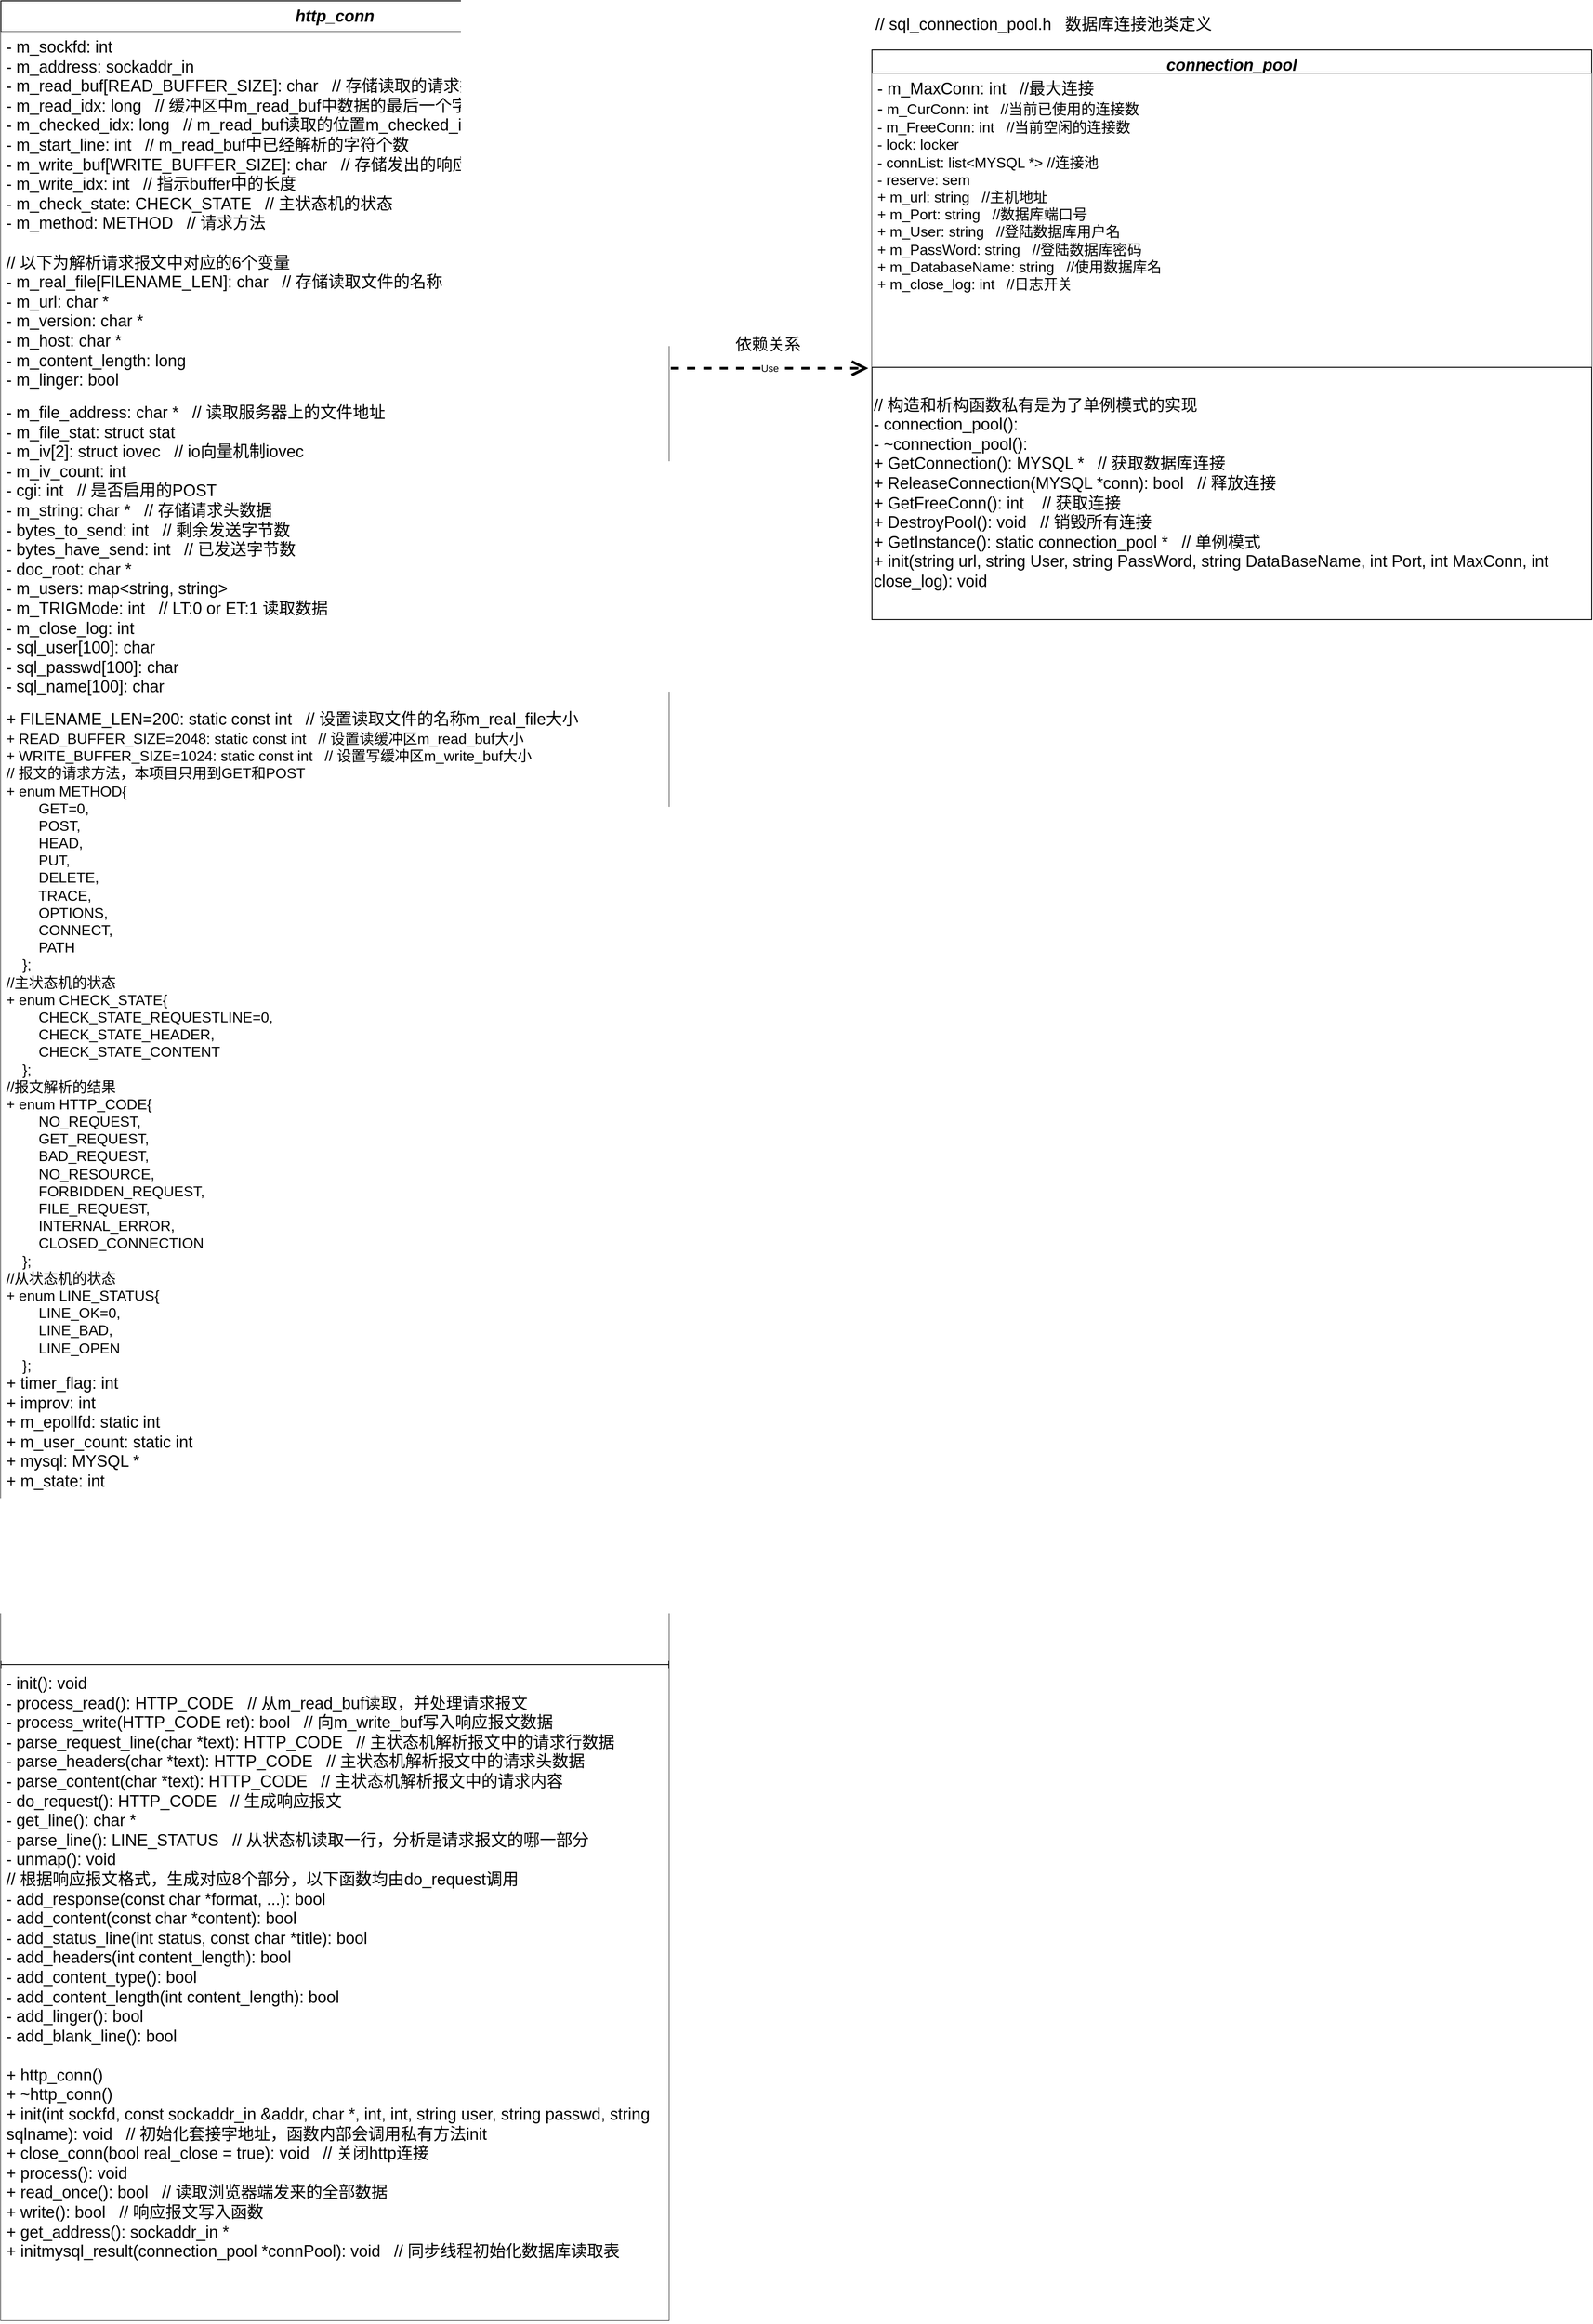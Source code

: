 <mxfile version="24.1.0" type="device">
  <diagram id="QL7vWzAphTCamUueaH8h" name="http_conn.h">
    <mxGraphModel dx="2995" dy="1818" grid="0" gridSize="10" guides="1" tooltips="1" connect="1" arrows="1" fold="1" page="1" pageScale="1" pageWidth="3300" pageHeight="4681" background="#FFFFFF" math="0" shadow="0">
      <root>
        <mxCell id="0" />
        <mxCell id="1" parent="0" />
        <mxCell id="kFiZ8T5etlvaJ8Wydk9r-1" value="&lt;font style=&quot;font-size: 18px;&quot;&gt;&lt;i&gt;http_conn&lt;/i&gt;&lt;/font&gt;" style="swimlane;fontStyle=1;align=center;verticalAlign=top;childLayout=stackLayout;horizontal=1;startSize=34;horizontalStack=0;resizeParent=1;resizeParentMax=0;resizeLast=0;collapsible=1;marginBottom=0;whiteSpace=wrap;html=1;" parent="1" vertex="1">
          <mxGeometry x="253" y="22" width="737" height="2557" as="geometry" />
        </mxCell>
        <mxCell id="kFiZ8T5etlvaJ8Wydk9r-2" value="&lt;div&gt;&lt;span style=&quot;font-size: 18px;&quot;&gt;- m_sockfd:&amp;nbsp;&lt;/span&gt;&lt;span style=&quot;font-size: 18px; background-color: initial;&quot;&gt;int&lt;/span&gt;&lt;span style=&quot;font-size: 18px; background-color: initial;&quot;&gt;&amp;nbsp;&lt;/span&gt;&lt;/div&gt;&lt;div&gt;&lt;span style=&quot;font-size: 18px;&quot;&gt;- m_address:&amp;nbsp;&lt;/span&gt;&lt;span style=&quot;font-size: 18px; background-color: initial;&quot;&gt;sockaddr_in&lt;/span&gt;&lt;/div&gt;&lt;div&gt;&lt;span style=&quot;font-size: 18px;&quot;&gt;- m_read_buf[READ_BUFFER_SIZE]:&amp;nbsp;&lt;/span&gt;&lt;span style=&quot;font-size: 18px; background-color: initial;&quot;&gt;char&lt;/span&gt;&lt;span style=&quot;font-size: 18px; background-color: initial;&quot;&gt;&amp;nbsp; &amp;nbsp;&lt;/span&gt;&lt;span style=&quot;font-size: 18px; background-color: initial;&quot;&gt;// 存储读取的请求报文数据&lt;/span&gt;&lt;/div&gt;&lt;div&gt;&lt;span style=&quot;font-size: 18px;&quot;&gt;- m_read_idx:&amp;nbsp;&lt;/span&gt;&lt;span style=&quot;font-size: 18px; background-color: initial;&quot;&gt;long&amp;nbsp; &amp;nbsp;&lt;/span&gt;&lt;span style=&quot;font-size: 18px; background-color: initial;&quot;&gt;// 缓冲区中m_read_buf中数据的最后一个字节的下一个位置&lt;/span&gt;&lt;/div&gt;&lt;div&gt;&lt;span style=&quot;font-size: 18px;&quot;&gt;- m_checked_idx:&amp;nbsp;&lt;/span&gt;&lt;span style=&quot;font-size: 18px; background-color: initial;&quot;&gt;long&amp;nbsp; &amp;nbsp;&lt;/span&gt;&lt;span style=&quot;font-size: 18px; background-color: initial;&quot;&gt;// m_read_buf读取的位置m_checked_idx&lt;/span&gt;&lt;/div&gt;&lt;div&gt;&lt;span style=&quot;font-size: 18px;&quot;&gt;- m_start_line:&amp;nbsp;&lt;/span&gt;&lt;span style=&quot;font-size: 18px; background-color: initial;&quot;&gt;int&amp;nbsp; &amp;nbsp;&lt;/span&gt;&lt;span style=&quot;font-size: 18px; background-color: initial;&quot;&gt;// m_read_buf中已经解析的字符个数&lt;/span&gt;&lt;/div&gt;&lt;div&gt;&lt;span style=&quot;font-size: 18px;&quot;&gt;- m_write_buf[WRITE_BUFFER_SIZE]:&amp;nbsp;&lt;/span&gt;&lt;span style=&quot;font-size: 18px; background-color: initial;&quot;&gt;char&amp;nbsp; &amp;nbsp;&lt;/span&gt;&lt;span style=&quot;font-size: 18px; background-color: initial;&quot;&gt;// 存储发出的响应报文数据&lt;/span&gt;&lt;/div&gt;&lt;div&gt;&lt;span style=&quot;font-size: 18px;&quot;&gt;- m_write_idx:&amp;nbsp;&lt;/span&gt;&lt;span style=&quot;font-size: 18px; background-color: initial;&quot;&gt;int&amp;nbsp; &amp;nbsp;&lt;/span&gt;&lt;span style=&quot;font-size: 18px; background-color: initial;&quot;&gt;// 指示buffer中的长度&lt;/span&gt;&lt;/div&gt;&lt;div&gt;&lt;span style=&quot;font-size: 18px;&quot;&gt;- m_check_state:&amp;nbsp;&lt;/span&gt;&lt;span style=&quot;font-size: 18px; background-color: initial;&quot;&gt;CHECK_STATE&amp;nbsp; &amp;nbsp;&lt;/span&gt;&lt;span style=&quot;font-size: 18px; background-color: initial;&quot;&gt;// 主状态机的状态&lt;/span&gt;&lt;/div&gt;&lt;div&gt;&lt;span style=&quot;font-size: 18px;&quot;&gt;- m_method:&amp;nbsp;&lt;/span&gt;&lt;span style=&quot;font-size: 18px; background-color: initial;&quot;&gt;METHOD&amp;nbsp; &amp;nbsp;&lt;/span&gt;&lt;span style=&quot;font-size: 18px; background-color: initial;&quot;&gt;// 请求方法&lt;/span&gt;&lt;/div&gt;&lt;div&gt;&lt;span style=&quot;font-size: 18px;&quot;&gt;&lt;br&gt;&lt;/span&gt;&lt;/div&gt;&lt;div&gt;&lt;span style=&quot;font-size: 18px;&quot;&gt;// 以下为解析请求报文中对应的6个变量&lt;/span&gt;&lt;/div&gt;&lt;div&gt;&lt;span style=&quot;font-size: 18px;&quot;&gt;- m_real_file[FILENAME_LEN]:&amp;nbsp;&lt;/span&gt;&lt;span style=&quot;font-size: 18px; background-color: initial;&quot;&gt;char&amp;nbsp; &amp;nbsp;&lt;/span&gt;&lt;span style=&quot;font-size: 18px; background-color: initial;&quot;&gt;// 存储读取文件的名称&lt;/span&gt;&lt;/div&gt;&lt;div&gt;&lt;span style=&quot;font-size: 18px;&quot;&gt;- m_url:&amp;nbsp;&lt;/span&gt;&lt;span style=&quot;font-size: 18px; background-color: initial;&quot;&gt;char *&lt;/span&gt;&lt;/div&gt;&lt;div&gt;&lt;span style=&quot;font-size: 18px;&quot;&gt;- m_version:&amp;nbsp;&lt;/span&gt;&lt;span style=&quot;font-size: 18px; background-color: initial;&quot;&gt;char *&lt;/span&gt;&lt;/div&gt;&lt;div&gt;&lt;span style=&quot;font-size: 18px;&quot;&gt;- m_host:&amp;nbsp;&lt;/span&gt;&lt;span style=&quot;font-size: 18px; background-color: initial;&quot;&gt;char *&lt;/span&gt;&lt;/div&gt;&lt;div&gt;&lt;span style=&quot;font-size: 18px;&quot;&gt;- m_content_length:&amp;nbsp;&lt;/span&gt;&lt;span style=&quot;font-size: 18px; background-color: initial;&quot;&gt;long&lt;/span&gt;&lt;/div&gt;&lt;div&gt;&lt;span style=&quot;font-size: 18px;&quot;&gt;- m_linger:&amp;nbsp;&lt;/span&gt;&lt;span style=&quot;font-size: 18px; background-color: initial;&quot;&gt;bool&lt;/span&gt;&lt;/div&gt;&lt;div&gt;&lt;br&gt;&lt;/div&gt;&lt;div&gt;&lt;span style=&quot;font-size: 18px;&quot;&gt;- m_file_address:&amp;nbsp;&lt;/span&gt;&lt;span style=&quot;font-size: 18px; background-color: initial;&quot;&gt;char *&lt;/span&gt;&lt;span style=&quot;font-size: 18px; background-color: initial;&quot;&gt;&amp;nbsp; &amp;nbsp;// 读取服务器上的文件地址&lt;/span&gt;&lt;/div&gt;&lt;div&gt;&lt;span style=&quot;font-size: 18px;&quot;&gt;- m_file_stat:&amp;nbsp;&lt;/span&gt;&lt;span style=&quot;font-size: 18px; background-color: initial;&quot;&gt;struct stat&lt;/span&gt;&lt;/div&gt;&lt;div&gt;&lt;span style=&quot;font-size: 18px;&quot;&gt;- m_iv[2]:&amp;nbsp;&lt;/span&gt;&lt;span style=&quot;font-size: 18px; background-color: initial;&quot;&gt;struct iovec&lt;/span&gt;&lt;span style=&quot;font-size: 18px; background-color: initial;&quot;&gt;&amp;nbsp; &amp;nbsp;// io向量机制iovec&lt;/span&gt;&lt;/div&gt;&lt;div&gt;&lt;span style=&quot;font-size: 18px;&quot;&gt;- m_iv_count:&lt;/span&gt;&lt;span style=&quot;font-size: 18px; background-color: initial;&quot;&gt;&amp;nbsp;&lt;/span&gt;&lt;span style=&quot;font-size: 18px; background-color: initial;&quot;&gt;int&lt;/span&gt;&lt;/div&gt;&lt;div&gt;&lt;span style=&quot;font-size: 18px;&quot;&gt;- cgi:&amp;nbsp;&lt;/span&gt;&lt;span style=&quot;font-size: 18px; background-color: initial;&quot;&gt;int&lt;/span&gt;&lt;span style=&quot;font-size: 18px; background-color: initial;&quot;&gt;&amp;nbsp; &amp;nbsp;/&lt;/span&gt;&lt;span style=&quot;font-size: 18px; background-color: initial;&quot;&gt;/ 是否启用的POST&lt;/span&gt;&lt;/div&gt;&lt;div&gt;&lt;span style=&quot;font-size: 18px;&quot;&gt;- m_string:&amp;nbsp;&lt;/span&gt;&lt;span style=&quot;font-size: 18px; background-color: initial;&quot;&gt;char *&lt;/span&gt;&lt;span style=&quot;font-size: 18px; background-color: initial;&quot;&gt;&amp;nbsp;&amp;nbsp; // 存储请求头数据&lt;/span&gt;&lt;/div&gt;&lt;div&gt;&lt;span style=&quot;font-size: 18px;&quot;&gt;- bytes_to_send:&amp;nbsp;&lt;/span&gt;&lt;span style=&quot;font-size: 18px; background-color: initial;&quot;&gt;int&lt;/span&gt;&lt;span style=&quot;font-size: 18px; background-color: initial;&quot;&gt;&amp;nbsp; &amp;nbsp;// 剩余发送字节数&lt;/span&gt;&lt;/div&gt;&lt;div&gt;&lt;span style=&quot;font-size: 18px;&quot;&gt;- bytes_have_send:&amp;nbsp;&lt;/span&gt;&lt;span style=&quot;font-size: 18px; background-color: initial;&quot;&gt;int&amp;nbsp;&lt;/span&gt;&lt;span style=&quot;font-size: 18px; background-color: initial;&quot;&gt;&amp;nbsp;&amp;nbsp;// 已发送字节数&lt;/span&gt;&lt;/div&gt;&lt;div&gt;&lt;span style=&quot;font-size: 18px;&quot;&gt;- doc_root:&amp;nbsp;&lt;/span&gt;&lt;span style=&quot;font-size: 18px; background-color: initial;&quot;&gt;char *&lt;/span&gt;&lt;/div&gt;&lt;div&gt;&lt;span style=&quot;font-size: 18px;&quot;&gt;- m_users:&amp;nbsp;&lt;/span&gt;&lt;span style=&quot;font-size: 18px; background-color: initial;&quot;&gt;map&amp;lt;string, string&amp;gt;&lt;/span&gt;&lt;/div&gt;&lt;div&gt;&lt;span style=&quot;font-size: 18px;&quot;&gt;- m_TRIGMode:&lt;/span&gt;&lt;span style=&quot;font-size: 18px; background-color: initial;&quot;&gt;&amp;nbsp;&lt;/span&gt;&lt;span style=&quot;font-size: 18px; background-color: initial;&quot;&gt;int&lt;/span&gt;&lt;span style=&quot;font-size: 18px; background-color: initial;&quot;&gt;&amp;nbsp; &amp;nbsp;// LT:0 or ET:1 读取数据&lt;/span&gt;&lt;/div&gt;&lt;div&gt;&lt;span style=&quot;font-size: 18px;&quot;&gt;- m_close_log:&amp;nbsp;&lt;/span&gt;&lt;span style=&quot;font-size: 18px; background-color: initial;&quot;&gt;int&lt;/span&gt;&lt;/div&gt;&lt;div&gt;&lt;span style=&quot;font-size: 18px; background-color: initial;&quot;&gt;- sql_user[100]:&amp;nbsp;&lt;/span&gt;&lt;span style=&quot;font-size: 18px; background-color: initial;&quot;&gt;char&lt;/span&gt;&lt;br&gt;&lt;/div&gt;&lt;div&gt;&lt;span style=&quot;font-size: 18px;&quot;&gt;- sql_passwd[100]:&amp;nbsp;&lt;/span&gt;&lt;span style=&quot;font-size: 18px; background-color: initial;&quot;&gt;char&lt;/span&gt;&lt;/div&gt;&lt;div&gt;&lt;span style=&quot;font-size: 18px;&quot;&gt;- sql_name[100]:&amp;nbsp;&lt;/span&gt;&lt;span style=&quot;font-size: 18px; background-color: initial;&quot;&gt;char&lt;/span&gt;&lt;/div&gt;&lt;div&gt;&lt;br&gt;&lt;/div&gt;&lt;div&gt;&lt;div&gt;&lt;font style=&quot;font-size: 18px;&quot;&gt;+ FILENAME_LEN=200:&amp;nbsp;&lt;span style=&quot;background-color: initial;&quot;&gt;static const int&lt;/span&gt;&lt;font style=&quot;background-color: initial;&quot;&gt;&amp;nbsp;&amp;nbsp;&amp;nbsp;&lt;/font&gt;&lt;span style=&quot;background-color: initial;&quot;&gt;// 设置读取文件的名称m_real_file大小&lt;/span&gt;&lt;/font&gt;&lt;/div&gt;&lt;div&gt;&lt;font size=&quot;3&quot;&gt;+ READ_BUFFER_SIZE=2048:&amp;nbsp;&lt;span style=&quot;background-color: initial;&quot;&gt;static const int&amp;nbsp; &amp;nbsp;&lt;/span&gt;&lt;span style=&quot;background-color: initial;&quot;&gt;// 设置读缓冲区m_read_buf大小&lt;/span&gt;&lt;/font&gt;&lt;/div&gt;&lt;div&gt;&lt;font size=&quot;3&quot;&gt;+ WRITE_BUFFER_SIZE=1024:&amp;nbsp;&lt;span style=&quot;background-color: initial;&quot;&gt;static const int&amp;nbsp; &amp;nbsp;&lt;/span&gt;&lt;span style=&quot;background-color: initial;&quot;&gt;// 设置写缓冲区m_write_buf大小&lt;/span&gt;&lt;/font&gt;&lt;/div&gt;&lt;div&gt;&lt;font size=&quot;3&quot;&gt;// 报文的请求方法，本项目只用到GET和POST&lt;/font&gt;&lt;/div&gt;&lt;div&gt;&lt;font size=&quot;3&quot;&gt;+ enum METHOD{&lt;/font&gt;&lt;/div&gt;&lt;div&gt;&lt;font size=&quot;3&quot;&gt;&amp;nbsp; &amp;nbsp; &amp;nbsp; &amp;nbsp; GET=0,&lt;/font&gt;&lt;/div&gt;&lt;div&gt;&lt;font size=&quot;3&quot;&gt;&amp;nbsp; &amp;nbsp; &amp;nbsp; &amp;nbsp; POST,&lt;/font&gt;&lt;/div&gt;&lt;div&gt;&lt;font size=&quot;3&quot;&gt;&amp;nbsp; &amp;nbsp; &amp;nbsp; &amp;nbsp; HEAD,&lt;/font&gt;&lt;/div&gt;&lt;div&gt;&lt;font size=&quot;3&quot;&gt;&amp;nbsp; &amp;nbsp; &amp;nbsp; &amp;nbsp; PUT,&lt;/font&gt;&lt;/div&gt;&lt;div&gt;&lt;font size=&quot;3&quot;&gt;&amp;nbsp; &amp;nbsp; &amp;nbsp; &amp;nbsp; DELETE,&lt;/font&gt;&lt;/div&gt;&lt;div&gt;&lt;font size=&quot;3&quot;&gt;&amp;nbsp; &amp;nbsp; &amp;nbsp; &amp;nbsp; TRACE,&lt;/font&gt;&lt;/div&gt;&lt;div&gt;&lt;font size=&quot;3&quot;&gt;&amp;nbsp; &amp;nbsp; &amp;nbsp; &amp;nbsp; OPTIONS,&lt;/font&gt;&lt;/div&gt;&lt;div&gt;&lt;font size=&quot;3&quot;&gt;&amp;nbsp; &amp;nbsp; &amp;nbsp; &amp;nbsp; CONNECT,&lt;/font&gt;&lt;/div&gt;&lt;div&gt;&lt;font size=&quot;3&quot;&gt;&amp;nbsp; &amp;nbsp; &amp;nbsp; &amp;nbsp; PATH&lt;/font&gt;&lt;/div&gt;&lt;div&gt;&lt;font size=&quot;3&quot;&gt;&amp;nbsp; &amp;nbsp; };&lt;/font&gt;&lt;/div&gt;&lt;div&gt;&lt;font size=&quot;3&quot;&gt;//主状态机的状态&lt;/font&gt;&lt;/div&gt;&lt;div&gt;&lt;font size=&quot;3&quot;&gt;+ enum CHECK_STATE{&lt;/font&gt;&lt;/div&gt;&lt;div&gt;&lt;font size=&quot;3&quot;&gt;&amp;nbsp; &amp;nbsp; &amp;nbsp; &amp;nbsp; CHECK_STATE_REQUESTLINE=0,&lt;/font&gt;&lt;/div&gt;&lt;div&gt;&lt;font size=&quot;3&quot;&gt;&amp;nbsp; &amp;nbsp; &amp;nbsp; &amp;nbsp; CHECK_STATE_HEADER,&lt;/font&gt;&lt;/div&gt;&lt;div&gt;&lt;font size=&quot;3&quot;&gt;&amp;nbsp; &amp;nbsp; &amp;nbsp; &amp;nbsp; CHECK_STATE_CONTENT&lt;/font&gt;&lt;/div&gt;&lt;div&gt;&lt;font size=&quot;3&quot;&gt;&amp;nbsp; &amp;nbsp; };&lt;/font&gt;&lt;/div&gt;&lt;div&gt;&lt;font size=&quot;3&quot;&gt;//报文解析的结果&lt;/font&gt;&lt;/div&gt;&lt;div&gt;&lt;font size=&quot;3&quot;&gt;+ enum HTTP_CODE{&lt;/font&gt;&lt;/div&gt;&lt;div&gt;&lt;font size=&quot;3&quot;&gt;&amp;nbsp; &amp;nbsp; &amp;nbsp; &amp;nbsp; NO_REQUEST,&lt;/font&gt;&lt;/div&gt;&lt;div&gt;&lt;font size=&quot;3&quot;&gt;&amp;nbsp; &amp;nbsp; &amp;nbsp; &amp;nbsp; GET_REQUEST,&lt;/font&gt;&lt;/div&gt;&lt;div&gt;&lt;font size=&quot;3&quot;&gt;&amp;nbsp; &amp;nbsp; &amp;nbsp; &amp;nbsp; BAD_REQUEST,&lt;/font&gt;&lt;/div&gt;&lt;div&gt;&lt;font size=&quot;3&quot;&gt;&amp;nbsp; &amp;nbsp; &amp;nbsp; &amp;nbsp; NO_RESOURCE,&lt;/font&gt;&lt;/div&gt;&lt;div&gt;&lt;font size=&quot;3&quot;&gt;&amp;nbsp; &amp;nbsp; &amp;nbsp; &amp;nbsp; FORBIDDEN_REQUEST,&lt;/font&gt;&lt;/div&gt;&lt;div&gt;&lt;font size=&quot;3&quot;&gt;&amp;nbsp; &amp;nbsp; &amp;nbsp; &amp;nbsp; FILE_REQUEST,&lt;/font&gt;&lt;/div&gt;&lt;div&gt;&lt;font size=&quot;3&quot;&gt;&amp;nbsp; &amp;nbsp; &amp;nbsp; &amp;nbsp; INTERNAL_ERROR,&lt;/font&gt;&lt;/div&gt;&lt;div&gt;&lt;font size=&quot;3&quot;&gt;&amp;nbsp; &amp;nbsp; &amp;nbsp; &amp;nbsp; CLOSED_CONNECTION&lt;/font&gt;&lt;/div&gt;&lt;div&gt;&lt;font size=&quot;3&quot;&gt;&amp;nbsp; &amp;nbsp; };&lt;/font&gt;&lt;/div&gt;&lt;div&gt;&lt;font size=&quot;3&quot;&gt;//从状态机的状态&lt;/font&gt;&lt;/div&gt;&lt;div&gt;&lt;font size=&quot;3&quot;&gt;+ enum LINE_STATUS{&lt;/font&gt;&lt;/div&gt;&lt;div&gt;&lt;font size=&quot;3&quot;&gt;&amp;nbsp; &amp;nbsp; &amp;nbsp; &amp;nbsp; LINE_OK=0,&lt;/font&gt;&lt;/div&gt;&lt;div&gt;&lt;font size=&quot;3&quot;&gt;&amp;nbsp; &amp;nbsp; &amp;nbsp; &amp;nbsp; LINE_BAD,&lt;/font&gt;&lt;/div&gt;&lt;div&gt;&lt;font size=&quot;3&quot;&gt;&amp;nbsp; &amp;nbsp; &amp;nbsp; &amp;nbsp; LINE_OPEN&lt;/font&gt;&lt;/div&gt;&lt;div&gt;&lt;font size=&quot;3&quot;&gt;&amp;nbsp; &amp;nbsp; };&lt;/font&gt;&lt;/div&gt;&lt;/div&gt;&lt;div&gt;&lt;span style=&quot;background-color: initial; font-size: 18px;&quot;&gt;&lt;div style=&quot;&quot;&gt;+ timer_flag:&amp;nbsp;&lt;span style=&quot;background-color: initial;&quot;&gt;int&lt;/span&gt;&lt;/div&gt;&lt;/span&gt;&lt;span style=&quot;background-color: initial; font-size: 18px;&quot;&gt;&lt;div style=&quot;&quot;&gt;+ improv:&amp;nbsp;&lt;span style=&quot;background-color: initial;&quot;&gt;int&lt;/span&gt;&lt;/div&gt;&lt;/span&gt;&lt;/div&gt;&lt;div&gt;&lt;span style=&quot;background-color: initial; font-size: 18px;&quot;&gt;&lt;div style=&quot;&quot;&gt;+ m_epollfd:&amp;nbsp;&lt;span style=&quot;background-color: initial;&quot;&gt;static int&lt;/span&gt;&lt;/div&gt;&lt;/span&gt;&lt;span style=&quot;background-color: initial; font-size: 18px;&quot;&gt;&lt;div style=&quot;&quot;&gt;+ m_user_count:&amp;nbsp;&lt;span style=&quot;background-color: initial;&quot;&gt;static int&lt;/span&gt;&lt;/div&gt;&lt;/span&gt;&lt;span style=&quot;background-color: initial; font-size: 18px;&quot;&gt;&lt;div style=&quot;&quot;&gt;+ mysql:&amp;nbsp;&lt;span style=&quot;background-color: initial;&quot;&gt;MYSQL *&lt;/span&gt;&lt;/div&gt;&lt;/span&gt;&lt;span style=&quot;background-color: initial; font-size: 18px;&quot;&gt;&lt;div style=&quot;&quot;&gt;+ m_state:&amp;nbsp;&lt;span style=&quot;background-color: initial;&quot;&gt;int&lt;/span&gt;&lt;/div&gt;&lt;/span&gt;&lt;/div&gt;" style="text;strokeColor=none;fillColor=default;align=left;verticalAlign=top;spacingLeft=4;spacingRight=4;overflow=hidden;rotatable=0;points=[[0,0.5],[1,0.5]];portConstraint=eastwest;whiteSpace=wrap;html=1;" parent="kFiZ8T5etlvaJ8Wydk9r-1" vertex="1">
          <mxGeometry y="34" width="737" height="1796" as="geometry" />
        </mxCell>
        <mxCell id="kFiZ8T5etlvaJ8Wydk9r-3" value="" style="line;strokeWidth=1;fillColor=none;align=left;verticalAlign=middle;spacingTop=-1;spacingLeft=3;spacingRight=3;rotatable=0;labelPosition=right;points=[];portConstraint=eastwest;strokeColor=inherit;" parent="kFiZ8T5etlvaJ8Wydk9r-1" vertex="1">
          <mxGeometry y="1830" width="737" height="8" as="geometry" />
        </mxCell>
        <mxCell id="kFiZ8T5etlvaJ8Wydk9r-4" value="&lt;div&gt;&lt;font style=&quot;font-size: 18px;&quot;&gt;&lt;div style=&quot;&quot;&gt;- init():&amp;nbsp;&lt;span style=&quot;background-color: initial;&quot;&gt;void&lt;/span&gt;&lt;/div&gt;&lt;div style=&quot;&quot;&gt;&lt;span style=&quot;background-color: initial;&quot;&gt;- process_read():&amp;nbsp;&lt;/span&gt;&lt;span style=&quot;background-color: initial;&quot;&gt;HTTP_CODE&amp;nbsp; &amp;nbsp;&lt;/span&gt;&lt;span style=&quot;background-color: initial;&quot;&gt;// 从m_read_buf读取，并处理请求报文&lt;/span&gt;&lt;/div&gt;&lt;div style=&quot;&quot;&gt;- process_write(HTTP_CODE ret):&amp;nbsp;&lt;span style=&quot;background-color: initial;&quot;&gt;bool&amp;nbsp; &amp;nbsp;&lt;/span&gt;&lt;span style=&quot;background-color: initial;&quot;&gt;// 向m_write_buf写入响应报文数据&lt;/span&gt;&lt;/div&gt;&lt;div style=&quot;&quot;&gt;- parse_request_line(char *text):&amp;nbsp;&lt;span style=&quot;background-color: initial;&quot;&gt;HTTP_CODE&amp;nbsp; &amp;nbsp;&lt;/span&gt;&lt;span style=&quot;background-color: initial;&quot;&gt;// 主状态机解析报文中的请求行数据&lt;/span&gt;&lt;/div&gt;&lt;div style=&quot;&quot;&gt;- parse_headers(char *text):&amp;nbsp;&lt;span style=&quot;background-color: initial;&quot;&gt;HTTP_CODE&amp;nbsp; &amp;nbsp;&lt;/span&gt;&lt;span style=&quot;background-color: initial;&quot;&gt;// 主状态机解析报文中的请求头数据&lt;/span&gt;&lt;/div&gt;&lt;div style=&quot;&quot;&gt;- parse_content(char *text):&amp;nbsp;&lt;span style=&quot;background-color: initial;&quot;&gt;HTTP_CODE&amp;nbsp; &amp;nbsp;&lt;/span&gt;&lt;span style=&quot;background-color: initial;&quot;&gt;// 主状态机解析报文中的请求内容&lt;/span&gt;&lt;/div&gt;&lt;div style=&quot;&quot;&gt;- do_request():&amp;nbsp;&lt;span style=&quot;background-color: initial;&quot;&gt;HTTP_CODE&amp;nbsp; &amp;nbsp;&lt;/span&gt;&lt;span style=&quot;background-color: initial;&quot;&gt;// 生成响应报文&lt;/span&gt;&lt;/div&gt;&lt;div style=&quot;&quot;&gt;- get_line():&amp;nbsp;&lt;span style=&quot;background-color: initial;&quot;&gt;char *&lt;/span&gt;&lt;/div&gt;&lt;div style=&quot;&quot;&gt;- parse_line():&lt;span style=&quot;background-color: initial;&quot;&gt;&amp;nbsp;&lt;/span&gt;&lt;span style=&quot;background-color: initial;&quot;&gt;LINE_STATUS&amp;nbsp; &amp;nbsp;&lt;/span&gt;&lt;span style=&quot;background-color: initial;&quot;&gt;// 从状态机读取一行，分析是请求报文的哪一部分&lt;/span&gt;&lt;/div&gt;&lt;div style=&quot;&quot;&gt;- unmap():&amp;nbsp;&lt;span style=&quot;background-color: initial;&quot;&gt;void&lt;/span&gt;&lt;/div&gt;&lt;div style=&quot;&quot;&gt;&lt;span style=&quot;background-color: initial;&quot;&gt;// 根据响应报文格式，生成对应8个部分，以下函数均由do_request调用&lt;/span&gt;&lt;/div&gt;&lt;div style=&quot;&quot;&gt;&lt;span style=&quot;background-color: initial;&quot;&gt;- add_response(const char *format, ...):&amp;nbsp;&lt;/span&gt;&lt;span style=&quot;background-color: initial;&quot;&gt;bool&lt;/span&gt;&lt;/div&gt;&lt;div style=&quot;&quot;&gt;- add_content(const char *content):&amp;nbsp;&lt;span style=&quot;background-color: initial;&quot;&gt;bool&lt;/span&gt;&lt;/div&gt;&lt;div style=&quot;&quot;&gt;- add_status_line(int status, const char *title):&amp;nbsp;&lt;span style=&quot;background-color: initial;&quot;&gt;bool&lt;/span&gt;&lt;/div&gt;&lt;div style=&quot;&quot;&gt;- add_headers(int content_length):&amp;nbsp;&lt;span style=&quot;background-color: initial;&quot;&gt;bool&lt;/span&gt;&lt;/div&gt;&lt;div style=&quot;&quot;&gt;- add_content_type():&amp;nbsp;&lt;span style=&quot;background-color: initial;&quot;&gt;bool&lt;/span&gt;&lt;/div&gt;&lt;div style=&quot;&quot;&gt;- add_content_length(int content_length):&amp;nbsp;&lt;span style=&quot;background-color: initial;&quot;&gt;bool&lt;/span&gt;&lt;/div&gt;&lt;div style=&quot;&quot;&gt;- add_linger():&amp;nbsp;&lt;span style=&quot;background-color: initial;&quot;&gt;bool&lt;/span&gt;&lt;span style=&quot;background-color: initial;&quot;&gt;&amp;nbsp;&lt;/span&gt;&lt;/div&gt;&lt;div style=&quot;&quot;&gt;- add_blank_line():&amp;nbsp;&lt;span style=&quot;background-color: initial;&quot;&gt;bool&lt;/span&gt;&lt;/div&gt;&lt;/font&gt;&lt;/div&gt;&lt;font style=&quot;font-size: 18px;&quot;&gt;&lt;div&gt;&lt;font style=&quot;font-size: 18px;&quot;&gt;&lt;br&gt;&lt;/font&gt;&lt;/div&gt;+&amp;nbsp;&lt;/font&gt;&lt;span style=&quot;background-color: initial; font-size: 18px;&quot;&gt;http_conn()&lt;/span&gt;&lt;div&gt;&lt;span style=&quot;font-size: 18px;&quot;&gt;+ ~http_conn()&lt;/span&gt;&lt;/div&gt;&lt;div&gt;&lt;div style=&quot;&quot;&gt;&lt;span style=&quot;font-size: 18px;&quot;&gt;+ init(int sockfd, const sockaddr_in &amp;amp;addr, char *, int, int, string user, string passwd, string sqlname):&amp;nbsp;&lt;/span&gt;&lt;span style=&quot;font-size: 18px; background-color: initial;&quot;&gt;void&lt;/span&gt;&lt;span style=&quot;background-color: initial; font-size: 18px;&quot;&gt;&amp;nbsp;&amp;nbsp;&amp;nbsp;&lt;/span&gt;&lt;span style=&quot;background-color: initial; font-size: 18px;&quot;&gt;// 初始化套接字地址，函数内部会调用私有方法init&lt;/span&gt;&lt;/div&gt;&lt;div style=&quot;&quot;&gt;&lt;span style=&quot;font-size: 18px;&quot;&gt;+ close_conn(bool real_close = true):&amp;nbsp;&lt;/span&gt;&lt;span style=&quot;font-size: 18px; background-color: initial;&quot;&gt;void&amp;nbsp; &amp;nbsp;&lt;/span&gt;&lt;span style=&quot;font-size: 18px; background-color: initial;&quot;&gt;// 关闭http连接&lt;/span&gt;&lt;/div&gt;&lt;div style=&quot;&quot;&gt;&lt;span style=&quot;font-size: 18px;&quot;&gt;+ process():&amp;nbsp;&lt;/span&gt;&lt;span style=&quot;font-size: 18px; background-color: initial;&quot;&gt;void&lt;/span&gt;&lt;/div&gt;&lt;div style=&quot;&quot;&gt;&lt;span style=&quot;font-size: 18px;&quot;&gt;+ read_once():&amp;nbsp;&lt;/span&gt;&lt;span style=&quot;font-size: 18px; background-color: initial;&quot;&gt;bool&amp;nbsp; &amp;nbsp;&lt;/span&gt;&lt;span style=&quot;font-size: 18px; background-color: initial;&quot;&gt;// 读取浏览器端发来的全部数据&lt;/span&gt;&lt;/div&gt;&lt;div style=&quot;&quot;&gt;&lt;span style=&quot;font-size: 18px;&quot;&gt;+ write():&amp;nbsp;&lt;/span&gt;&lt;span style=&quot;font-size: 18px; background-color: initial;&quot;&gt;bool&amp;nbsp; &amp;nbsp;&lt;/span&gt;&lt;span style=&quot;font-size: 18px; background-color: initial;&quot;&gt;// 响应报文写入函数&lt;/span&gt;&lt;/div&gt;&lt;div style=&quot;&quot;&gt;&lt;span style=&quot;font-size: 18px;&quot;&gt;+ get_address():&amp;nbsp;&lt;/span&gt;&lt;span style=&quot;font-size: 18px; background-color: initial;&quot;&gt;sockaddr_in *&lt;/span&gt;&lt;/div&gt;&lt;div style=&quot;&quot;&gt;&lt;span style=&quot;font-size: 18px;&quot;&gt;+ initmysql_result(connection_pool *connPool):&amp;nbsp;&lt;/span&gt;&lt;span style=&quot;font-size: 18px; background-color: initial;&quot;&gt;void&lt;/span&gt;&lt;span style=&quot;font-size: 18px; background-color: initial;&quot;&gt;&amp;nbsp; &amp;nbsp;&lt;/span&gt;&lt;span style=&quot;font-size: 18px; background-color: initial;&quot;&gt;// 同步线程初始化数据库读取表&lt;/span&gt;&lt;/div&gt;&lt;/div&gt;" style="text;strokeColor=none;fillColor=default;align=left;verticalAlign=top;spacingLeft=4;spacingRight=4;overflow=hidden;rotatable=0;points=[[0,0.5],[1,0.5]];portConstraint=eastwest;whiteSpace=wrap;html=1;" parent="kFiZ8T5etlvaJ8Wydk9r-1" vertex="1">
          <mxGeometry y="1838" width="737" height="719" as="geometry" />
        </mxCell>
        <mxCell id="u1rLsa5x6RSLiB4-4Iap-1" value="" style="group" parent="1" vertex="1" connectable="0">
          <mxGeometry x="1208" y="31" width="800" height="673" as="geometry" />
        </mxCell>
        <mxCell id="u1rLsa5x6RSLiB4-4Iap-2" value="&lt;font style=&quot;font-size: 18px;&quot;&gt;&lt;i&gt;connection_pool&lt;/i&gt;&lt;/font&gt;" style="swimlane;fontStyle=1;align=center;verticalAlign=top;childLayout=stackLayout;horizontal=1;startSize=26;horizontalStack=0;resizeParent=1;resizeParentMax=0;resizeLast=0;collapsible=1;marginBottom=0;whiteSpace=wrap;html=1;" parent="u1rLsa5x6RSLiB4-4Iap-1" vertex="1">
          <mxGeometry x="6" y="45" width="794" height="628" as="geometry" />
        </mxCell>
        <mxCell id="u1rLsa5x6RSLiB4-4Iap-3" value="&lt;div&gt;&lt;font style=&quot;font-size: 18px;&quot;&gt;- m_MaxConn:&amp;nbsp;&lt;/font&gt;&lt;span style=&quot;font-size: 18px; background-color: initial;&quot;&gt;int&amp;nbsp;&lt;/span&gt;&lt;span style=&quot;font-size: 18px; background-color: initial;&quot;&gt;&amp;nbsp;&amp;nbsp;//最大连接&lt;/span&gt;&lt;/div&gt;&lt;div&gt;&lt;span style=&quot;background-color: initial; font-size: 18px;&quot;&gt;-&lt;/span&gt;&lt;span style=&quot;font-size: medium; background-color: initial;&quot;&gt; m_CurConn:&amp;nbsp;&lt;/span&gt;&lt;span style=&quot;font-size: medium; background-color: initial;&quot;&gt;int&amp;nbsp;&lt;/span&gt;&lt;span style=&quot;background-color: initial; font-size: medium;&quot;&gt;&amp;nbsp;&amp;nbsp;//当前已使用的连接数&lt;/span&gt;&lt;/div&gt;&lt;div&gt;&lt;span style=&quot;white-space: normal;&quot;&gt;&lt;font size=&quot;3&quot;&gt;- m_FreeConn:&amp;nbsp;&lt;/font&gt;&lt;/span&gt;&lt;span style=&quot;font-size: medium; background-color: initial;&quot;&gt;int&lt;/span&gt;&lt;span style=&quot;font-size: medium; background-color: initial;&quot;&gt;&amp;nbsp; &amp;nbsp;//当前空闲的连接数&lt;/span&gt;&lt;/div&gt;&lt;div&gt;&lt;span style=&quot;white-space: normal;&quot;&gt;&lt;font size=&quot;3&quot;&gt;- lock:&amp;nbsp;&lt;/font&gt;&lt;/span&gt;&lt;span style=&quot;font-size: medium; background-color: initial;&quot;&gt;locker&lt;/span&gt;&lt;/div&gt;&lt;div&gt;&lt;span style=&quot;white-space: normal;&quot;&gt;&lt;font size=&quot;3&quot;&gt;- connList:&amp;nbsp;&lt;/font&gt;&lt;/span&gt;&lt;span style=&quot;font-size: medium; background-color: initial;&quot;&gt;list&amp;lt;MYSQL *&amp;gt;&lt;/span&gt;&lt;span style=&quot;font-size: medium; background-color: initial;&quot;&gt;&amp;nbsp;//连接池&lt;/span&gt;&lt;/div&gt;&lt;div&gt;&lt;span style=&quot;white-space: normal;&quot;&gt;&lt;font size=&quot;3&quot;&gt;- reserve:&amp;nbsp;&lt;/font&gt;&lt;/span&gt;&lt;span style=&quot;font-size: medium; background-color: initial;&quot;&gt;sem&lt;/span&gt;&lt;/div&gt;&lt;div&gt;&lt;span style=&quot;background-color: initial;&quot;&gt;&lt;font size=&quot;3&quot;&gt;&lt;div style=&quot;&quot;&gt;+ m_url:&amp;nbsp;&lt;span style=&quot;background-color: initial;&quot;&gt;string&amp;nbsp; &amp;nbsp;&lt;/span&gt;&lt;span style=&quot;background-color: initial;&quot;&gt;//主机地址&lt;/span&gt;&lt;/div&gt;&lt;/font&gt;&lt;/span&gt;&lt;span style=&quot;background-color: initial;&quot;&gt;&lt;font size=&quot;3&quot;&gt;&lt;div style=&quot;&quot;&gt;+ m_Port:&lt;span style=&quot;background-color: initial;&quot;&gt;&amp;nbsp;&lt;/span&gt;&lt;span style=&quot;background-color: initial;&quot;&gt;string&amp;nbsp; &amp;nbsp;&lt;/span&gt;&lt;span style=&quot;background-color: initial;&quot;&gt;//数据库端口号&lt;/span&gt;&lt;/div&gt;&lt;/font&gt;&lt;/span&gt;&lt;span style=&quot;background-color: initial;&quot;&gt;&lt;font size=&quot;3&quot;&gt;&lt;div style=&quot;&quot;&gt;+ m_User:&amp;nbsp;&lt;span style=&quot;background-color: initial;&quot;&gt;string&amp;nbsp; &amp;nbsp;&lt;/span&gt;&lt;span style=&quot;background-color: initial;&quot;&gt;//登陆数据库用户名&lt;/span&gt;&lt;/div&gt;&lt;/font&gt;&lt;/span&gt;&lt;span style=&quot;background-color: initial;&quot;&gt;&lt;font size=&quot;3&quot;&gt;&lt;div style=&quot;&quot;&gt;+ m_PassWord:&amp;nbsp;&lt;span style=&quot;background-color: initial;&quot;&gt;string&amp;nbsp; &amp;nbsp;&lt;/span&gt;&lt;span style=&quot;background-color: initial;&quot;&gt;//登陆数据库密码&lt;/span&gt;&lt;/div&gt;&lt;/font&gt;&lt;/span&gt;&lt;span style=&quot;background-color: initial;&quot;&gt;&lt;font size=&quot;3&quot;&gt;&lt;div style=&quot;&quot;&gt;+ m_DatabaseName:&amp;nbsp;&lt;span style=&quot;background-color: initial;&quot;&gt;string&lt;/span&gt;&lt;span style=&quot;background-color: initial;&quot;&gt;&amp;nbsp; &amp;nbsp;&lt;/span&gt;&lt;span style=&quot;background-color: initial;&quot;&gt;//使用数据库名&lt;/span&gt;&lt;/div&gt;&lt;/font&gt;&lt;/span&gt;&lt;span style=&quot;background-color: initial;&quot;&gt;&lt;font size=&quot;3&quot;&gt;&lt;div style=&quot;&quot;&gt;+ m_close_log:&amp;nbsp;&lt;span style=&quot;background-color: initial;&quot;&gt;int&lt;/span&gt;&lt;span style=&quot;background-color: initial; white-space: pre;&quot;&gt;&#x9;&lt;/span&gt;&lt;span style=&quot;background-color: initial;&quot;&gt;//日志开关&lt;/span&gt;&lt;/div&gt;&lt;/font&gt;&lt;/span&gt;&lt;/div&gt;" style="text;strokeColor=none;fillColor=default;align=left;verticalAlign=top;spacingLeft=4;spacingRight=4;overflow=hidden;rotatable=0;points=[[0,0.5],[1,0.5]];portConstraint=eastwest;whiteSpace=wrap;html=1;" parent="u1rLsa5x6RSLiB4-4Iap-2" vertex="1">
          <mxGeometry y="26" width="794" height="324" as="geometry" />
        </mxCell>
        <mxCell id="u1rLsa5x6RSLiB4-4Iap-4" value="&lt;div&gt;&lt;span style=&quot;font-size: 18px;&quot;&gt;// 构造和析构函数私有是为了单例模式的实现&lt;/span&gt;&lt;/div&gt;&lt;div&gt;&lt;span style=&quot;font-size: 18px;&quot;&gt;- connection_pool():&amp;nbsp;&lt;/span&gt;&lt;/div&gt;&lt;div&gt;&lt;span style=&quot;font-size: 18px;&quot;&gt;- ~connection_pool():&lt;/span&gt;&lt;/div&gt;&lt;div&gt;&lt;div style=&quot;&quot;&gt;&lt;span style=&quot;font-size: 18px;&quot;&gt;+ GetConnection():&amp;nbsp;&lt;/span&gt;&lt;span style=&quot;font-size: 18px; background-color: initial;&quot;&gt;MYSQL *&amp;nbsp; &amp;nbsp;&lt;/span&gt;&lt;span style=&quot;font-size: 18px; background-color: initial;&quot;&gt;// 获取数据库连接&lt;/span&gt;&lt;/div&gt;&lt;div style=&quot;&quot;&gt;&lt;span style=&quot;font-size: 18px;&quot;&gt;+ ReleaseConnection(MYSQL *conn):&amp;nbsp;&lt;/span&gt;&lt;span style=&quot;font-size: 18px; background-color: initial;&quot;&gt;bool&amp;nbsp; &amp;nbsp;&lt;/span&gt;&lt;span style=&quot;font-size: 18px; background-color: initial;&quot;&gt;// 释放连接&lt;/span&gt;&lt;/div&gt;&lt;div style=&quot;&quot;&gt;&lt;span style=&quot;font-size: 18px;&quot;&gt;+ GetFreeConn():&amp;nbsp;&lt;/span&gt;&lt;span style=&quot;font-size: 18px; background-color: initial;&quot;&gt;int&lt;/span&gt;&lt;span style=&quot;font-size: 18px; background-color: initial;&quot;&gt;&amp;nbsp; &amp;nbsp;&amp;nbsp;&lt;/span&gt;&lt;span style=&quot;font-size: 18px; background-color: initial;&quot;&gt;// 获取连接&lt;/span&gt;&lt;/div&gt;&lt;div style=&quot;&quot;&gt;&lt;span style=&quot;font-size: 18px;&quot;&gt;+ DestroyPool():&amp;nbsp;&lt;/span&gt;&lt;span style=&quot;font-size: 18px; background-color: initial;&quot;&gt;void&amp;nbsp; &amp;nbsp;&lt;/span&gt;&lt;span style=&quot;font-size: 18px; background-color: initial;&quot;&gt;// 销毁所有连接&lt;/span&gt;&lt;/div&gt;&lt;div style=&quot;&quot;&gt;&lt;span style=&quot;font-size: 18px;&quot;&gt;+ GetInstance():&amp;nbsp;&lt;/span&gt;&lt;span style=&quot;font-size: 18px; background-color: initial;&quot;&gt;static connection_pool *&lt;/span&gt;&lt;span style=&quot;background-color: initial; font-size: 18px;&quot;&gt;&amp;nbsp;&amp;nbsp;&lt;/span&gt;&lt;span style=&quot;background-color: initial; font-size: 18px;&quot;&gt;&amp;nbsp;&lt;/span&gt;&lt;span style=&quot;background-color: initial; font-size: 18px;&quot;&gt;// 单例模式&lt;/span&gt;&lt;/div&gt;&lt;div style=&quot;&quot;&gt;&lt;span style=&quot;font-size: 18px;&quot;&gt;+ init(string url, string User, string PassWord, string DataBaseName, int Port, int MaxConn, int close_log):&amp;nbsp;&lt;/span&gt;&lt;span style=&quot;font-size: 18px; background-color: initial;&quot;&gt;void&lt;/span&gt;&lt;/div&gt;&lt;/div&gt;" style="html=1;whiteSpace=wrap;align=left;" parent="u1rLsa5x6RSLiB4-4Iap-2" vertex="1">
          <mxGeometry y="350" width="794" height="278" as="geometry" />
        </mxCell>
        <mxCell id="u1rLsa5x6RSLiB4-4Iap-5" value="&lt;font style=&quot;font-size: 18px;&quot;&gt;// sql_connection_pool.h&amp;nbsp; &amp;nbsp;数据库连接池类定义&lt;/font&gt;" style="text;html=1;align=center;verticalAlign=middle;resizable=0;points=[];autosize=1;strokeColor=none;fillColor=none;" parent="u1rLsa5x6RSLiB4-4Iap-1" vertex="1">
          <mxGeometry width="389" height="34" as="geometry" />
        </mxCell>
        <mxCell id="u1rLsa5x6RSLiB4-4Iap-6" value="Use" style="endArrow=open;endSize=12;dashed=1;html=1;rounded=0;strokeWidth=3;" parent="1" edge="1">
          <mxGeometry width="160" relative="1" as="geometry">
            <mxPoint x="992" y="427" as="sourcePoint" />
            <mxPoint x="1210" y="427" as="targetPoint" />
          </mxGeometry>
        </mxCell>
        <mxCell id="u1rLsa5x6RSLiB4-4Iap-7" value="&lt;font style=&quot;font-size: 18px;&quot;&gt;依赖关系&lt;/font&gt;" style="text;html=1;align=center;verticalAlign=middle;resizable=0;points=[];autosize=1;strokeColor=none;fillColor=none;" parent="1" vertex="1">
          <mxGeometry x="1054" y="384" width="90" height="34" as="geometry" />
        </mxCell>
      </root>
    </mxGraphModel>
  </diagram>
</mxfile>
